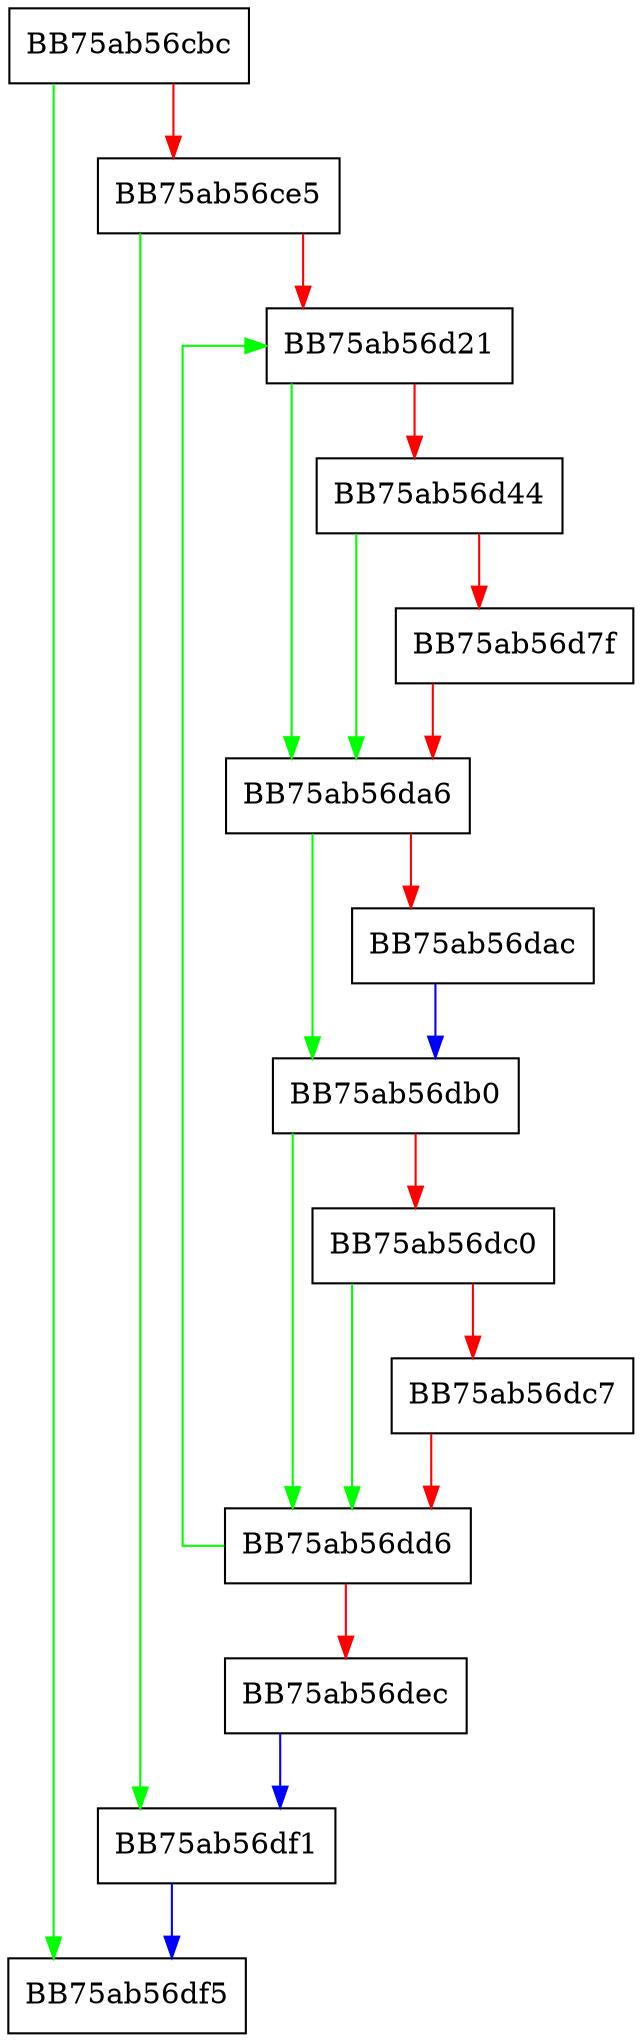 digraph sqlite3SelectAddColumnTypeAndCollation {
  node [shape="box"];
  graph [splines=ortho];
  BB75ab56cbc -> BB75ab56df5 [color="green"];
  BB75ab56cbc -> BB75ab56ce5 [color="red"];
  BB75ab56ce5 -> BB75ab56df1 [color="green"];
  BB75ab56ce5 -> BB75ab56d21 [color="red"];
  BB75ab56d21 -> BB75ab56da6 [color="green"];
  BB75ab56d21 -> BB75ab56d44 [color="red"];
  BB75ab56d44 -> BB75ab56da6 [color="green"];
  BB75ab56d44 -> BB75ab56d7f [color="red"];
  BB75ab56d7f -> BB75ab56da6 [color="red"];
  BB75ab56da6 -> BB75ab56db0 [color="green"];
  BB75ab56da6 -> BB75ab56dac [color="red"];
  BB75ab56dac -> BB75ab56db0 [color="blue"];
  BB75ab56db0 -> BB75ab56dd6 [color="green"];
  BB75ab56db0 -> BB75ab56dc0 [color="red"];
  BB75ab56dc0 -> BB75ab56dd6 [color="green"];
  BB75ab56dc0 -> BB75ab56dc7 [color="red"];
  BB75ab56dc7 -> BB75ab56dd6 [color="red"];
  BB75ab56dd6 -> BB75ab56d21 [color="green"];
  BB75ab56dd6 -> BB75ab56dec [color="red"];
  BB75ab56dec -> BB75ab56df1 [color="blue"];
  BB75ab56df1 -> BB75ab56df5 [color="blue"];
}